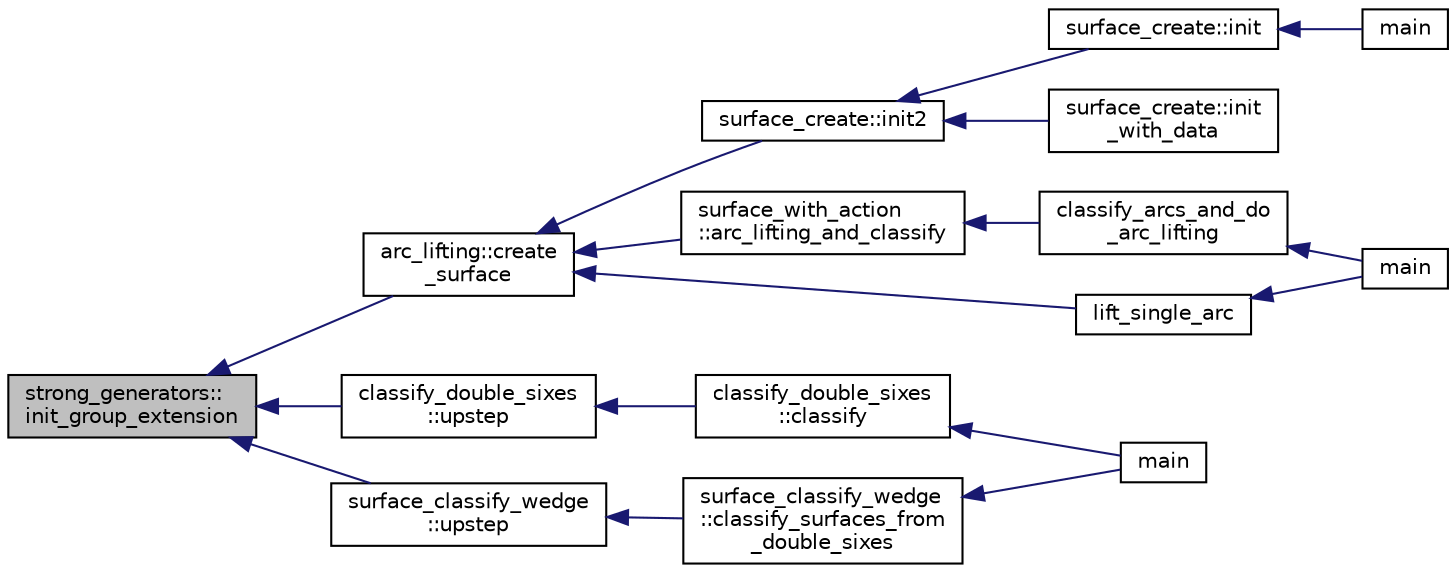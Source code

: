 digraph "strong_generators::init_group_extension"
{
  edge [fontname="Helvetica",fontsize="10",labelfontname="Helvetica",labelfontsize="10"];
  node [fontname="Helvetica",fontsize="10",shape=record];
  rankdir="LR";
  Node3173 [label="strong_generators::\linit_group_extension",height=0.2,width=0.4,color="black", fillcolor="grey75", style="filled", fontcolor="black"];
  Node3173 -> Node3174 [dir="back",color="midnightblue",fontsize="10",style="solid",fontname="Helvetica"];
  Node3174 [label="arc_lifting::create\l_surface",height=0.2,width=0.4,color="black", fillcolor="white", style="filled",URL="$dc/db7/classarc__lifting.html#a2b1fd46281de9ff3fef00fc122d39b2b"];
  Node3174 -> Node3175 [dir="back",color="midnightblue",fontsize="10",style="solid",fontname="Helvetica"];
  Node3175 [label="lift_single_arc",height=0.2,width=0.4,color="black", fillcolor="white", style="filled",URL="$d6/dc3/arc__lifting__main_8_c.html#a0bdc148f70112959722a40cf9758d54b"];
  Node3175 -> Node3176 [dir="back",color="midnightblue",fontsize="10",style="solid",fontname="Helvetica"];
  Node3176 [label="main",height=0.2,width=0.4,color="black", fillcolor="white", style="filled",URL="$d6/dc3/arc__lifting__main_8_c.html#a217dbf8b442f20279ea00b898af96f52"];
  Node3174 -> Node3177 [dir="back",color="midnightblue",fontsize="10",style="solid",fontname="Helvetica"];
  Node3177 [label="surface_create::init2",height=0.2,width=0.4,color="black", fillcolor="white", style="filled",URL="$de/da4/classsurface__create.html#a0d600640f7dd62d5a6c36443effdab59"];
  Node3177 -> Node3178 [dir="back",color="midnightblue",fontsize="10",style="solid",fontname="Helvetica"];
  Node3178 [label="surface_create::init\l_with_data",height=0.2,width=0.4,color="black", fillcolor="white", style="filled",URL="$de/da4/classsurface__create.html#a9226f687139676532adb1aa971fbade2"];
  Node3177 -> Node3179 [dir="back",color="midnightblue",fontsize="10",style="solid",fontname="Helvetica"];
  Node3179 [label="surface_create::init",height=0.2,width=0.4,color="black", fillcolor="white", style="filled",URL="$de/da4/classsurface__create.html#ab0db5c12825f778e3caf8aa4da02eb06"];
  Node3179 -> Node3180 [dir="back",color="midnightblue",fontsize="10",style="solid",fontname="Helvetica"];
  Node3180 [label="main",height=0.2,width=0.4,color="black", fillcolor="white", style="filled",URL="$d2/dfa/create__surface__main_8_c.html#a217dbf8b442f20279ea00b898af96f52"];
  Node3174 -> Node3181 [dir="back",color="midnightblue",fontsize="10",style="solid",fontname="Helvetica"];
  Node3181 [label="surface_with_action\l::arc_lifting_and_classify",height=0.2,width=0.4,color="black", fillcolor="white", style="filled",URL="$d8/df9/classsurface__with__action.html#a62a3948f830c59e09ef94937650a07a4"];
  Node3181 -> Node3182 [dir="back",color="midnightblue",fontsize="10",style="solid",fontname="Helvetica"];
  Node3182 [label="classify_arcs_and_do\l_arc_lifting",height=0.2,width=0.4,color="black", fillcolor="white", style="filled",URL="$d6/dc3/arc__lifting__main_8_c.html#afdd7be16f16b8c71e9a72fe5f6a0b59c"];
  Node3182 -> Node3176 [dir="back",color="midnightblue",fontsize="10",style="solid",fontname="Helvetica"];
  Node3173 -> Node3183 [dir="back",color="midnightblue",fontsize="10",style="solid",fontname="Helvetica"];
  Node3183 [label="classify_double_sixes\l::upstep",height=0.2,width=0.4,color="black", fillcolor="white", style="filled",URL="$dd/d23/classclassify__double__sixes.html#af69579aea0c34504ccfe37a4f9d992ef"];
  Node3183 -> Node3184 [dir="back",color="midnightblue",fontsize="10",style="solid",fontname="Helvetica"];
  Node3184 [label="classify_double_sixes\l::classify",height=0.2,width=0.4,color="black", fillcolor="white", style="filled",URL="$dd/d23/classclassify__double__sixes.html#aa22b7c156d68376a603743c8b43a58ef"];
  Node3184 -> Node3185 [dir="back",color="midnightblue",fontsize="10",style="solid",fontname="Helvetica"];
  Node3185 [label="main",height=0.2,width=0.4,color="black", fillcolor="white", style="filled",URL="$df/df8/surface__classify_8_c.html#a217dbf8b442f20279ea00b898af96f52"];
  Node3173 -> Node3186 [dir="back",color="midnightblue",fontsize="10",style="solid",fontname="Helvetica"];
  Node3186 [label="surface_classify_wedge\l::upstep",height=0.2,width=0.4,color="black", fillcolor="white", style="filled",URL="$d7/d5c/classsurface__classify__wedge.html#a917a77e18ede81788ba0550d3f55f639"];
  Node3186 -> Node3187 [dir="back",color="midnightblue",fontsize="10",style="solid",fontname="Helvetica"];
  Node3187 [label="surface_classify_wedge\l::classify_surfaces_from\l_double_sixes",height=0.2,width=0.4,color="black", fillcolor="white", style="filled",URL="$d7/d5c/classsurface__classify__wedge.html#a6b7ca70f2edff82c197221ee978a3641"];
  Node3187 -> Node3185 [dir="back",color="midnightblue",fontsize="10",style="solid",fontname="Helvetica"];
}
